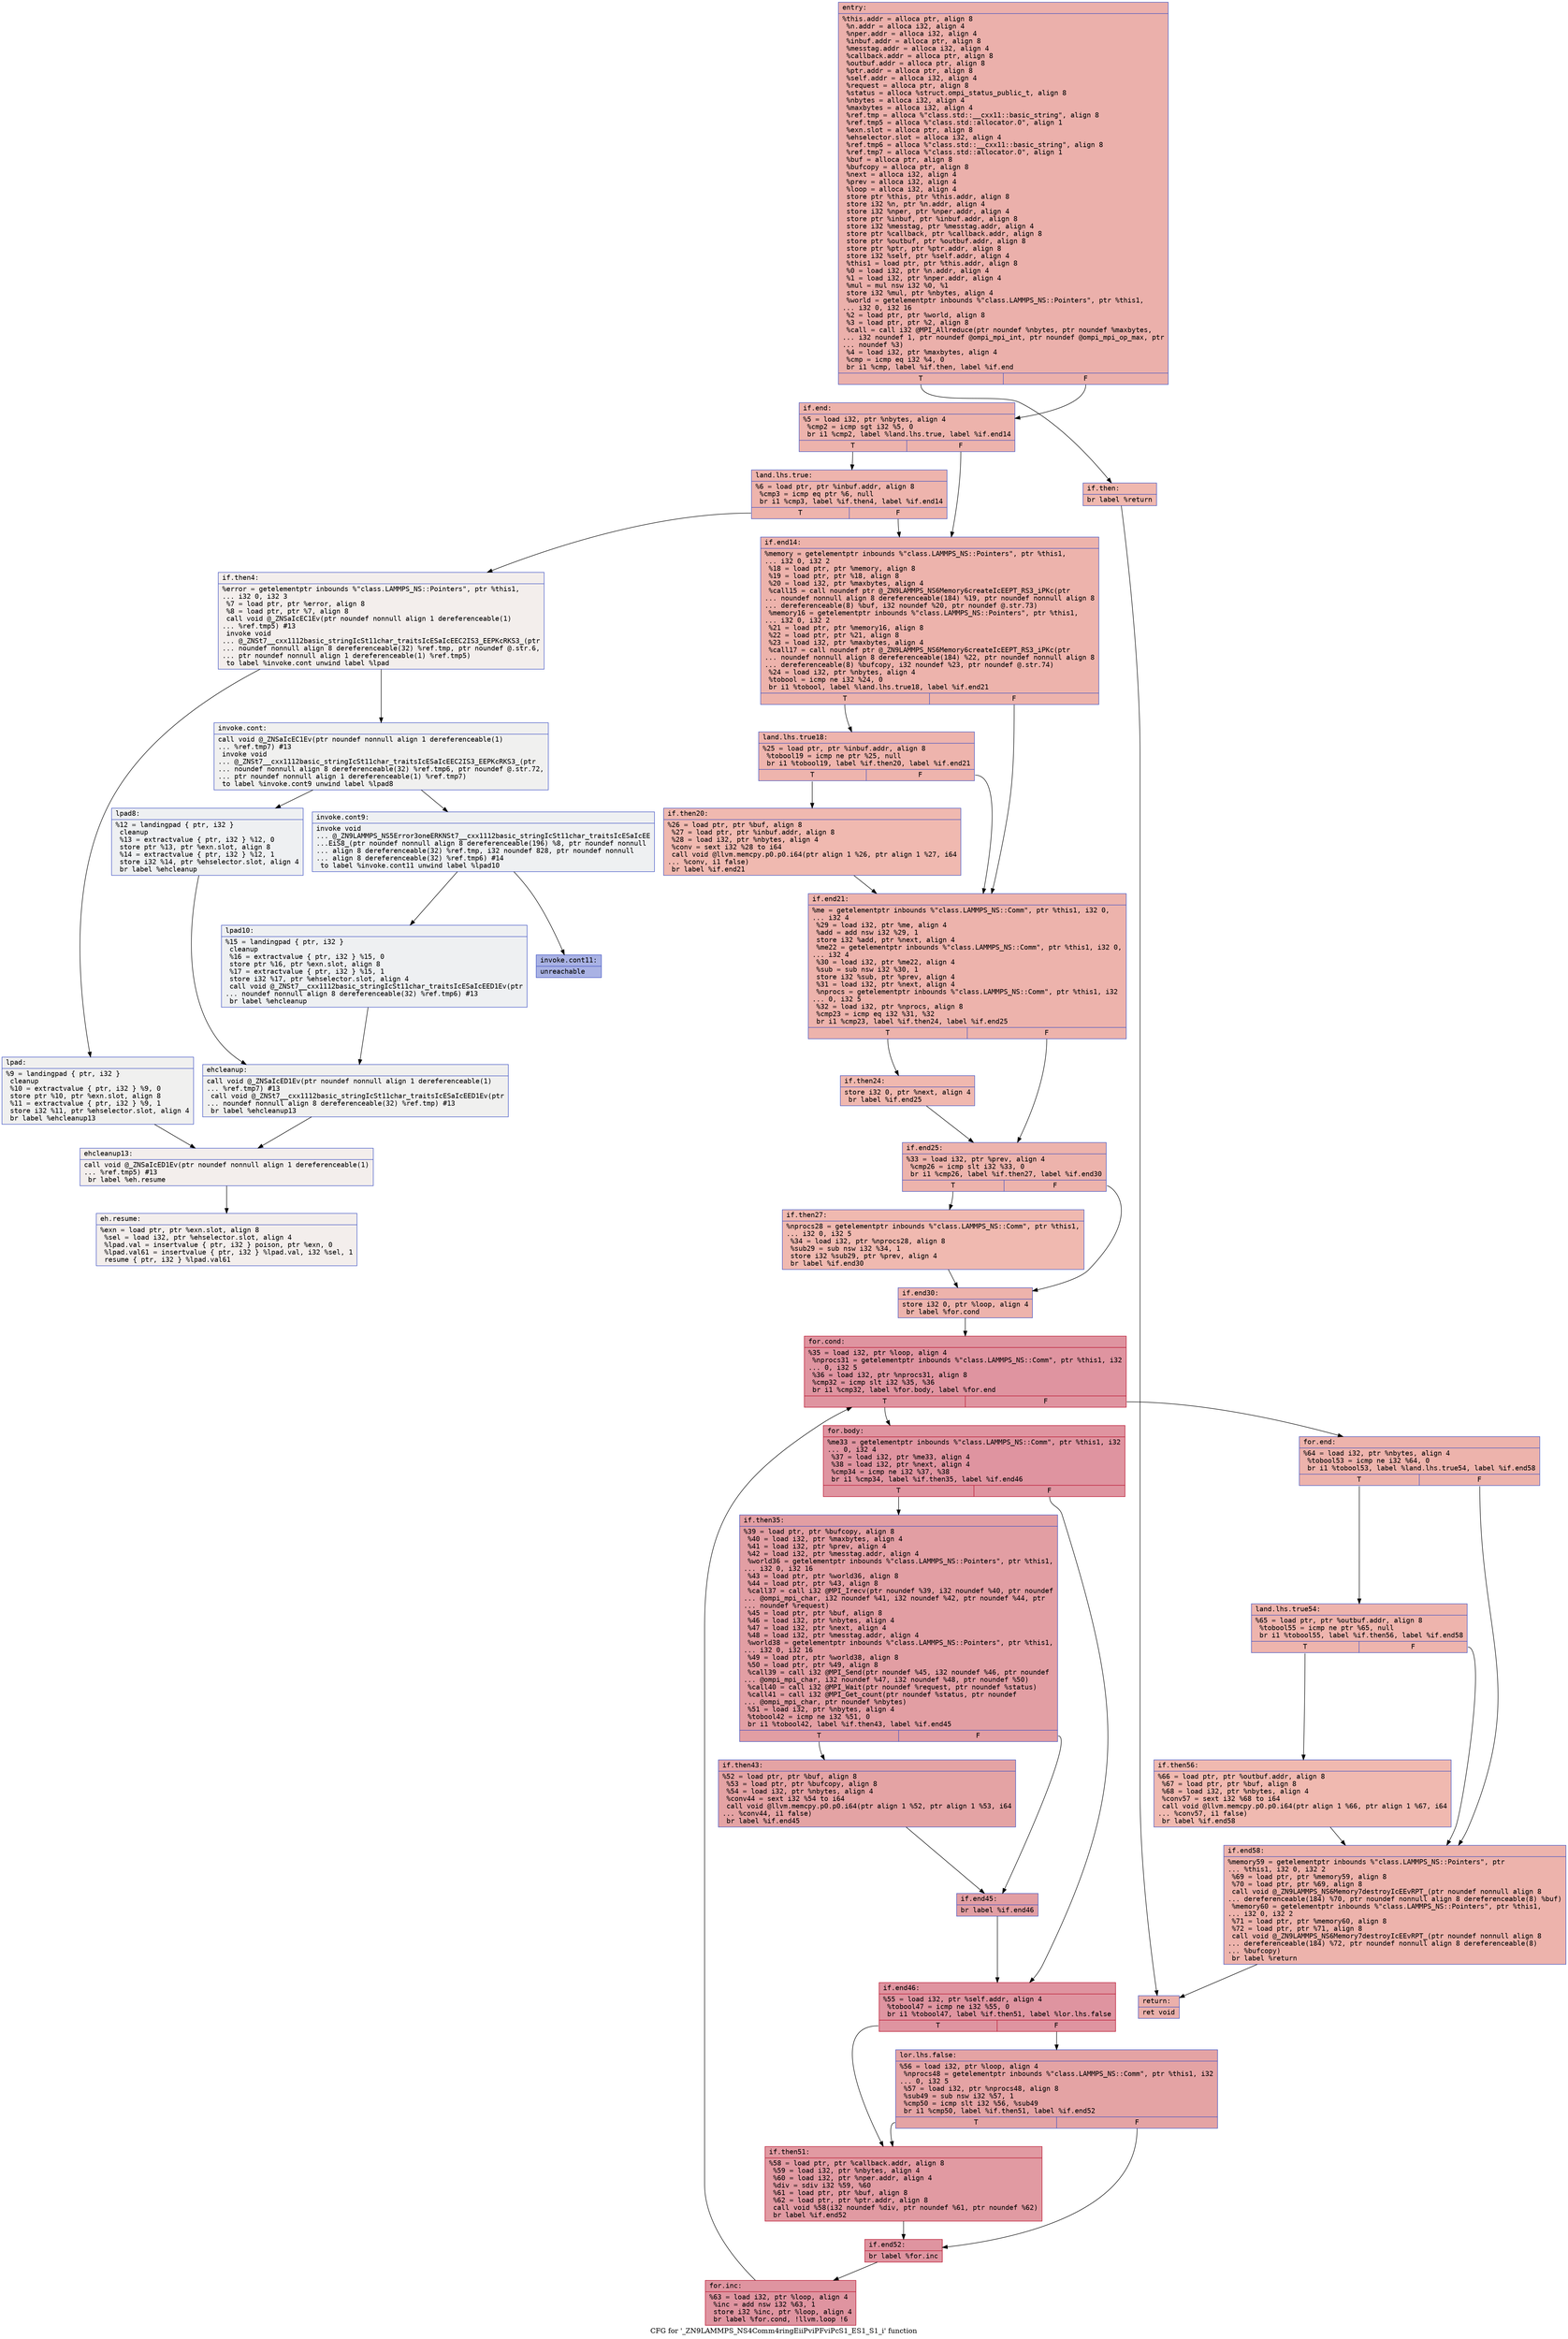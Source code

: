 digraph "CFG for '_ZN9LAMMPS_NS4Comm4ringEiiPviPFviPcS1_ES1_S1_i' function" {
	label="CFG for '_ZN9LAMMPS_NS4Comm4ringEiiPviPFviPcS1_ES1_S1_i' function";

	Node0x5626be1f94d0 [shape=record,color="#3d50c3ff", style=filled, fillcolor="#d24b4070" fontname="Courier",label="{entry:\l|  %this.addr = alloca ptr, align 8\l  %n.addr = alloca i32, align 4\l  %nper.addr = alloca i32, align 4\l  %inbuf.addr = alloca ptr, align 8\l  %messtag.addr = alloca i32, align 4\l  %callback.addr = alloca ptr, align 8\l  %outbuf.addr = alloca ptr, align 8\l  %ptr.addr = alloca ptr, align 8\l  %self.addr = alloca i32, align 4\l  %request = alloca ptr, align 8\l  %status = alloca %struct.ompi_status_public_t, align 8\l  %nbytes = alloca i32, align 4\l  %maxbytes = alloca i32, align 4\l  %ref.tmp = alloca %\"class.std::__cxx11::basic_string\", align 8\l  %ref.tmp5 = alloca %\"class.std::allocator.0\", align 1\l  %exn.slot = alloca ptr, align 8\l  %ehselector.slot = alloca i32, align 4\l  %ref.tmp6 = alloca %\"class.std::__cxx11::basic_string\", align 8\l  %ref.tmp7 = alloca %\"class.std::allocator.0\", align 1\l  %buf = alloca ptr, align 8\l  %bufcopy = alloca ptr, align 8\l  %next = alloca i32, align 4\l  %prev = alloca i32, align 4\l  %loop = alloca i32, align 4\l  store ptr %this, ptr %this.addr, align 8\l  store i32 %n, ptr %n.addr, align 4\l  store i32 %nper, ptr %nper.addr, align 4\l  store ptr %inbuf, ptr %inbuf.addr, align 8\l  store i32 %messtag, ptr %messtag.addr, align 4\l  store ptr %callback, ptr %callback.addr, align 8\l  store ptr %outbuf, ptr %outbuf.addr, align 8\l  store ptr %ptr, ptr %ptr.addr, align 8\l  store i32 %self, ptr %self.addr, align 4\l  %this1 = load ptr, ptr %this.addr, align 8\l  %0 = load i32, ptr %n.addr, align 4\l  %1 = load i32, ptr %nper.addr, align 4\l  %mul = mul nsw i32 %0, %1\l  store i32 %mul, ptr %nbytes, align 4\l  %world = getelementptr inbounds %\"class.LAMMPS_NS::Pointers\", ptr %this1,\l... i32 0, i32 16\l  %2 = load ptr, ptr %world, align 8\l  %3 = load ptr, ptr %2, align 8\l  %call = call i32 @MPI_Allreduce(ptr noundef %nbytes, ptr noundef %maxbytes,\l... i32 noundef 1, ptr noundef @ompi_mpi_int, ptr noundef @ompi_mpi_op_max, ptr\l... noundef %3)\l  %4 = load i32, ptr %maxbytes, align 4\l  %cmp = icmp eq i32 %4, 0\l  br i1 %cmp, label %if.then, label %if.end\l|{<s0>T|<s1>F}}"];
	Node0x5626be1f94d0:s0 -> Node0x5626be1fd800[tooltip="entry -> if.then\nProbability 37.50%" ];
	Node0x5626be1f94d0:s1 -> Node0x5626be1fd870[tooltip="entry -> if.end\nProbability 62.50%" ];
	Node0x5626be1fd800 [shape=record,color="#3d50c3ff", style=filled, fillcolor="#dc5d4a70" fontname="Courier",label="{if.then:\l|  br label %return\l}"];
	Node0x5626be1fd800 -> Node0x5626be1fd990[tooltip="if.then -> return\nProbability 100.00%" ];
	Node0x5626be1fd870 [shape=record,color="#3d50c3ff", style=filled, fillcolor="#d6524470" fontname="Courier",label="{if.end:\l|  %5 = load i32, ptr %nbytes, align 4\l  %cmp2 = icmp sgt i32 %5, 0\l  br i1 %cmp2, label %land.lhs.true, label %if.end14\l|{<s0>T|<s1>F}}"];
	Node0x5626be1fd870:s0 -> Node0x5626be1fdba0[tooltip="if.end -> land.lhs.true\nProbability 62.50%" ];
	Node0x5626be1fd870:s1 -> Node0x5626be1fdbf0[tooltip="if.end -> if.end14\nProbability 37.50%" ];
	Node0x5626be1fdba0 [shape=record,color="#3d50c3ff", style=filled, fillcolor="#d8564670" fontname="Courier",label="{land.lhs.true:\l|  %6 = load ptr, ptr %inbuf.addr, align 8\l  %cmp3 = icmp eq ptr %6, null\l  br i1 %cmp3, label %if.then4, label %if.end14\l|{<s0>T|<s1>F}}"];
	Node0x5626be1fdba0:s0 -> Node0x5626be1fde50[tooltip="land.lhs.true -> if.then4\nProbability 0.00%" ];
	Node0x5626be1fdba0:s1 -> Node0x5626be1fdbf0[tooltip="land.lhs.true -> if.end14\nProbability 100.00%" ];
	Node0x5626be1fde50 [shape=record,color="#3d50c3ff", style=filled, fillcolor="#e3d9d370" fontname="Courier",label="{if.then4:\l|  %error = getelementptr inbounds %\"class.LAMMPS_NS::Pointers\", ptr %this1,\l... i32 0, i32 3\l  %7 = load ptr, ptr %error, align 8\l  %8 = load ptr, ptr %7, align 8\l  call void @_ZNSaIcEC1Ev(ptr noundef nonnull align 1 dereferenceable(1)\l... %ref.tmp5) #13\l  invoke void\l... @_ZNSt7__cxx1112basic_stringIcSt11char_traitsIcESaIcEEC2IS3_EEPKcRKS3_(ptr\l... noundef nonnull align 8 dereferenceable(32) %ref.tmp, ptr noundef @.str.6,\l... ptr noundef nonnull align 1 dereferenceable(1) %ref.tmp5)\l          to label %invoke.cont unwind label %lpad\l}"];
	Node0x5626be1fde50 -> Node0x5626be1fe2e0[tooltip="if.then4 -> invoke.cont\nProbability 50.00%" ];
	Node0x5626be1fde50 -> Node0x5626be1fc3b0[tooltip="if.then4 -> lpad\nProbability 50.00%" ];
	Node0x5626be1fe2e0 [shape=record,color="#3d50c3ff", style=filled, fillcolor="#dedcdb70" fontname="Courier",label="{invoke.cont:\l|  call void @_ZNSaIcEC1Ev(ptr noundef nonnull align 1 dereferenceable(1)\l... %ref.tmp7) #13\l  invoke void\l... @_ZNSt7__cxx1112basic_stringIcSt11char_traitsIcESaIcEEC2IS3_EEPKcRKS3_(ptr\l... noundef nonnull align 8 dereferenceable(32) %ref.tmp6, ptr noundef @.str.72,\l... ptr noundef nonnull align 1 dereferenceable(1) %ref.tmp7)\l          to label %invoke.cont9 unwind label %lpad8\l}"];
	Node0x5626be1fe2e0 -> Node0x5626be1fe980[tooltip="invoke.cont -> invoke.cont9\nProbability 50.00%" ];
	Node0x5626be1fe2e0 -> Node0x5626be1fe9d0[tooltip="invoke.cont -> lpad8\nProbability 50.00%" ];
	Node0x5626be1fe980 [shape=record,color="#3d50c3ff", style=filled, fillcolor="#d9dce170" fontname="Courier",label="{invoke.cont9:\l|  invoke void\l... @_ZN9LAMMPS_NS5Error3oneERKNSt7__cxx1112basic_stringIcSt11char_traitsIcESaIcEE\l...EiS8_(ptr noundef nonnull align 8 dereferenceable(196) %8, ptr noundef nonnull\l... align 8 dereferenceable(32) %ref.tmp, i32 noundef 828, ptr noundef nonnull\l... align 8 dereferenceable(32) %ref.tmp6) #14\l          to label %invoke.cont11 unwind label %lpad10\l}"];
	Node0x5626be1fe980 -> Node0x5626be1fc680[tooltip="invoke.cont9 -> invoke.cont11\nProbability 0.00%" ];
	Node0x5626be1fe980 -> Node0x5626be1fecf0[tooltip="invoke.cont9 -> lpad10\nProbability 100.00%" ];
	Node0x5626be1fc680 [shape=record,color="#3d50c3ff", style=filled, fillcolor="#3d50c370" fontname="Courier",label="{invoke.cont11:\l|  unreachable\l}"];
	Node0x5626be1fc3b0 [shape=record,color="#3d50c3ff", style=filled, fillcolor="#dedcdb70" fontname="Courier",label="{lpad:\l|  %9 = landingpad \{ ptr, i32 \}\l          cleanup\l  %10 = extractvalue \{ ptr, i32 \} %9, 0\l  store ptr %10, ptr %exn.slot, align 8\l  %11 = extractvalue \{ ptr, i32 \} %9, 1\l  store i32 %11, ptr %ehselector.slot, align 4\l  br label %ehcleanup13\l}"];
	Node0x5626be1fc3b0 -> Node0x5626be1ff390[tooltip="lpad -> ehcleanup13\nProbability 100.00%" ];
	Node0x5626be1fe9d0 [shape=record,color="#3d50c3ff", style=filled, fillcolor="#d9dce170" fontname="Courier",label="{lpad8:\l|  %12 = landingpad \{ ptr, i32 \}\l          cleanup\l  %13 = extractvalue \{ ptr, i32 \} %12, 0\l  store ptr %13, ptr %exn.slot, align 8\l  %14 = extractvalue \{ ptr, i32 \} %12, 1\l  store i32 %14, ptr %ehselector.slot, align 4\l  br label %ehcleanup\l}"];
	Node0x5626be1fe9d0 -> Node0x5626be1ff6e0[tooltip="lpad8 -> ehcleanup\nProbability 100.00%" ];
	Node0x5626be1fecf0 [shape=record,color="#3d50c3ff", style=filled, fillcolor="#d9dce170" fontname="Courier",label="{lpad10:\l|  %15 = landingpad \{ ptr, i32 \}\l          cleanup\l  %16 = extractvalue \{ ptr, i32 \} %15, 0\l  store ptr %16, ptr %exn.slot, align 8\l  %17 = extractvalue \{ ptr, i32 \} %15, 1\l  store i32 %17, ptr %ehselector.slot, align 4\l  call void @_ZNSt7__cxx1112basic_stringIcSt11char_traitsIcESaIcEED1Ev(ptr\l... noundef nonnull align 8 dereferenceable(32) %ref.tmp6) #13\l  br label %ehcleanup\l}"];
	Node0x5626be1fecf0 -> Node0x5626be1ff6e0[tooltip="lpad10 -> ehcleanup\nProbability 100.00%" ];
	Node0x5626be1ff6e0 [shape=record,color="#3d50c3ff", style=filled, fillcolor="#dedcdb70" fontname="Courier",label="{ehcleanup:\l|  call void @_ZNSaIcED1Ev(ptr noundef nonnull align 1 dereferenceable(1)\l... %ref.tmp7) #13\l  call void @_ZNSt7__cxx1112basic_stringIcSt11char_traitsIcESaIcEED1Ev(ptr\l... noundef nonnull align 8 dereferenceable(32) %ref.tmp) #13\l  br label %ehcleanup13\l}"];
	Node0x5626be1ff6e0 -> Node0x5626be1ff390[tooltip="ehcleanup -> ehcleanup13\nProbability 100.00%" ];
	Node0x5626be1ff390 [shape=record,color="#3d50c3ff", style=filled, fillcolor="#e3d9d370" fontname="Courier",label="{ehcleanup13:\l|  call void @_ZNSaIcED1Ev(ptr noundef nonnull align 1 dereferenceable(1)\l... %ref.tmp5) #13\l  br label %eh.resume\l}"];
	Node0x5626be1ff390 -> Node0x5626be1fff90[tooltip="ehcleanup13 -> eh.resume\nProbability 100.00%" ];
	Node0x5626be1fdbf0 [shape=record,color="#3d50c3ff", style=filled, fillcolor="#d6524470" fontname="Courier",label="{if.end14:\l|  %memory = getelementptr inbounds %\"class.LAMMPS_NS::Pointers\", ptr %this1,\l... i32 0, i32 2\l  %18 = load ptr, ptr %memory, align 8\l  %19 = load ptr, ptr %18, align 8\l  %20 = load i32, ptr %maxbytes, align 4\l  %call15 = call noundef ptr @_ZN9LAMMPS_NS6Memory6createIcEEPT_RS3_iPKc(ptr\l... noundef nonnull align 8 dereferenceable(184) %19, ptr noundef nonnull align 8\l... dereferenceable(8) %buf, i32 noundef %20, ptr noundef @.str.73)\l  %memory16 = getelementptr inbounds %\"class.LAMMPS_NS::Pointers\", ptr %this1,\l... i32 0, i32 2\l  %21 = load ptr, ptr %memory16, align 8\l  %22 = load ptr, ptr %21, align 8\l  %23 = load i32, ptr %maxbytes, align 4\l  %call17 = call noundef ptr @_ZN9LAMMPS_NS6Memory6createIcEEPT_RS3_iPKc(ptr\l... noundef nonnull align 8 dereferenceable(184) %22, ptr noundef nonnull align 8\l... dereferenceable(8) %bufcopy, i32 noundef %23, ptr noundef @.str.74)\l  %24 = load i32, ptr %nbytes, align 4\l  %tobool = icmp ne i32 %24, 0\l  br i1 %tobool, label %land.lhs.true18, label %if.end21\l|{<s0>T|<s1>F}}"];
	Node0x5626be1fdbf0:s0 -> Node0x5626be2009c0[tooltip="if.end14 -> land.lhs.true18\nProbability 62.50%" ];
	Node0x5626be1fdbf0:s1 -> Node0x5626be200a10[tooltip="if.end14 -> if.end21\nProbability 37.50%" ];
	Node0x5626be2009c0 [shape=record,color="#3d50c3ff", style=filled, fillcolor="#d8564670" fontname="Courier",label="{land.lhs.true18:\l|  %25 = load ptr, ptr %inbuf.addr, align 8\l  %tobool19 = icmp ne ptr %25, null\l  br i1 %tobool19, label %if.then20, label %if.end21\l|{<s0>T|<s1>F}}"];
	Node0x5626be2009c0:s0 -> Node0x5626be200ce0[tooltip="land.lhs.true18 -> if.then20\nProbability 62.50%" ];
	Node0x5626be2009c0:s1 -> Node0x5626be200a10[tooltip="land.lhs.true18 -> if.end21\nProbability 37.50%" ];
	Node0x5626be200ce0 [shape=record,color="#3d50c3ff", style=filled, fillcolor="#de614d70" fontname="Courier",label="{if.then20:\l|  %26 = load ptr, ptr %buf, align 8\l  %27 = load ptr, ptr %inbuf.addr, align 8\l  %28 = load i32, ptr %nbytes, align 4\l  %conv = sext i32 %28 to i64\l  call void @llvm.memcpy.p0.p0.i64(ptr align 1 %26, ptr align 1 %27, i64\l... %conv, i1 false)\l  br label %if.end21\l}"];
	Node0x5626be200ce0 -> Node0x5626be200a10[tooltip="if.then20 -> if.end21\nProbability 100.00%" ];
	Node0x5626be200a10 [shape=record,color="#3d50c3ff", style=filled, fillcolor="#d6524470" fontname="Courier",label="{if.end21:\l|  %me = getelementptr inbounds %\"class.LAMMPS_NS::Comm\", ptr %this1, i32 0,\l... i32 4\l  %29 = load i32, ptr %me, align 4\l  %add = add nsw i32 %29, 1\l  store i32 %add, ptr %next, align 4\l  %me22 = getelementptr inbounds %\"class.LAMMPS_NS::Comm\", ptr %this1, i32 0,\l... i32 4\l  %30 = load i32, ptr %me22, align 4\l  %sub = sub nsw i32 %30, 1\l  store i32 %sub, ptr %prev, align 4\l  %31 = load i32, ptr %next, align 4\l  %nprocs = getelementptr inbounds %\"class.LAMMPS_NS::Comm\", ptr %this1, i32\l... 0, i32 5\l  %32 = load i32, ptr %nprocs, align 8\l  %cmp23 = icmp eq i32 %31, %32\l  br i1 %cmp23, label %if.then24, label %if.end25\l|{<s0>T|<s1>F}}"];
	Node0x5626be200a10:s0 -> Node0x5626be201a80[tooltip="if.end21 -> if.then24\nProbability 50.00%" ];
	Node0x5626be200a10:s1 -> Node0x5626be201ad0[tooltip="if.end21 -> if.end25\nProbability 50.00%" ];
	Node0x5626be201a80 [shape=record,color="#3d50c3ff", style=filled, fillcolor="#dc5d4a70" fontname="Courier",label="{if.then24:\l|  store i32 0, ptr %next, align 4\l  br label %if.end25\l}"];
	Node0x5626be201a80 -> Node0x5626be201ad0[tooltip="if.then24 -> if.end25\nProbability 100.00%" ];
	Node0x5626be201ad0 [shape=record,color="#3d50c3ff", style=filled, fillcolor="#d6524470" fontname="Courier",label="{if.end25:\l|  %33 = load i32, ptr %prev, align 4\l  %cmp26 = icmp slt i32 %33, 0\l  br i1 %cmp26, label %if.then27, label %if.end30\l|{<s0>T|<s1>F}}"];
	Node0x5626be201ad0:s0 -> Node0x5626be201e10[tooltip="if.end25 -> if.then27\nProbability 37.50%" ];
	Node0x5626be201ad0:s1 -> Node0x5626be201e90[tooltip="if.end25 -> if.end30\nProbability 62.50%" ];
	Node0x5626be201e10 [shape=record,color="#3d50c3ff", style=filled, fillcolor="#de614d70" fontname="Courier",label="{if.then27:\l|  %nprocs28 = getelementptr inbounds %\"class.LAMMPS_NS::Comm\", ptr %this1,\l... i32 0, i32 5\l  %34 = load i32, ptr %nprocs28, align 8\l  %sub29 = sub nsw i32 %34, 1\l  store i32 %sub29, ptr %prev, align 4\l  br label %if.end30\l}"];
	Node0x5626be201e10 -> Node0x5626be201e90[tooltip="if.then27 -> if.end30\nProbability 100.00%" ];
	Node0x5626be201e90 [shape=record,color="#3d50c3ff", style=filled, fillcolor="#d6524470" fontname="Courier",label="{if.end30:\l|  store i32 0, ptr %loop, align 4\l  br label %for.cond\l}"];
	Node0x5626be201e90 -> Node0x5626be202390[tooltip="if.end30 -> for.cond\nProbability 100.00%" ];
	Node0x5626be202390 [shape=record,color="#b70d28ff", style=filled, fillcolor="#b70d2870" fontname="Courier",label="{for.cond:\l|  %35 = load i32, ptr %loop, align 4\l  %nprocs31 = getelementptr inbounds %\"class.LAMMPS_NS::Comm\", ptr %this1, i32\l... 0, i32 5\l  %36 = load i32, ptr %nprocs31, align 8\l  %cmp32 = icmp slt i32 %35, %36\l  br i1 %cmp32, label %for.body, label %for.end\l|{<s0>T|<s1>F}}"];
	Node0x5626be202390:s0 -> Node0x5626be202720[tooltip="for.cond -> for.body\nProbability 96.88%" ];
	Node0x5626be202390:s1 -> Node0x5626be2027a0[tooltip="for.cond -> for.end\nProbability 3.12%" ];
	Node0x5626be202720 [shape=record,color="#b70d28ff", style=filled, fillcolor="#b70d2870" fontname="Courier",label="{for.body:\l|  %me33 = getelementptr inbounds %\"class.LAMMPS_NS::Comm\", ptr %this1, i32\l... 0, i32 4\l  %37 = load i32, ptr %me33, align 4\l  %38 = load i32, ptr %next, align 4\l  %cmp34 = icmp ne i32 %37, %38\l  br i1 %cmp34, label %if.then35, label %if.end46\l|{<s0>T|<s1>F}}"];
	Node0x5626be202720:s0 -> Node0x5626be202b50[tooltip="for.body -> if.then35\nProbability 50.00%" ];
	Node0x5626be202720:s1 -> Node0x5626be202bd0[tooltip="for.body -> if.end46\nProbability 50.00%" ];
	Node0x5626be202b50 [shape=record,color="#3d50c3ff", style=filled, fillcolor="#be242e70" fontname="Courier",label="{if.then35:\l|  %39 = load ptr, ptr %bufcopy, align 8\l  %40 = load i32, ptr %maxbytes, align 4\l  %41 = load i32, ptr %prev, align 4\l  %42 = load i32, ptr %messtag.addr, align 4\l  %world36 = getelementptr inbounds %\"class.LAMMPS_NS::Pointers\", ptr %this1,\l... i32 0, i32 16\l  %43 = load ptr, ptr %world36, align 8\l  %44 = load ptr, ptr %43, align 8\l  %call37 = call i32 @MPI_Irecv(ptr noundef %39, i32 noundef %40, ptr noundef\l... @ompi_mpi_char, i32 noundef %41, i32 noundef %42, ptr noundef %44, ptr\l... noundef %request)\l  %45 = load ptr, ptr %buf, align 8\l  %46 = load i32, ptr %nbytes, align 4\l  %47 = load i32, ptr %next, align 4\l  %48 = load i32, ptr %messtag.addr, align 4\l  %world38 = getelementptr inbounds %\"class.LAMMPS_NS::Pointers\", ptr %this1,\l... i32 0, i32 16\l  %49 = load ptr, ptr %world38, align 8\l  %50 = load ptr, ptr %49, align 8\l  %call39 = call i32 @MPI_Send(ptr noundef %45, i32 noundef %46, ptr noundef\l... @ompi_mpi_char, i32 noundef %47, i32 noundef %48, ptr noundef %50)\l  %call40 = call i32 @MPI_Wait(ptr noundef %request, ptr noundef %status)\l  %call41 = call i32 @MPI_Get_count(ptr noundef %status, ptr noundef\l... @ompi_mpi_char, ptr noundef %nbytes)\l  %51 = load i32, ptr %nbytes, align 4\l  %tobool42 = icmp ne i32 %51, 0\l  br i1 %tobool42, label %if.then43, label %if.end45\l|{<s0>T|<s1>F}}"];
	Node0x5626be202b50:s0 -> Node0x5626be2045f0[tooltip="if.then35 -> if.then43\nProbability 62.50%" ];
	Node0x5626be202b50:s1 -> Node0x5626be1fe3c0[tooltip="if.then35 -> if.end45\nProbability 37.50%" ];
	Node0x5626be2045f0 [shape=record,color="#3d50c3ff", style=filled, fillcolor="#c32e3170" fontname="Courier",label="{if.then43:\l|  %52 = load ptr, ptr %buf, align 8\l  %53 = load ptr, ptr %bufcopy, align 8\l  %54 = load i32, ptr %nbytes, align 4\l  %conv44 = sext i32 %54 to i64\l  call void @llvm.memcpy.p0.p0.i64(ptr align 1 %52, ptr align 1 %53, i64\l... %conv44, i1 false)\l  br label %if.end45\l}"];
	Node0x5626be2045f0 -> Node0x5626be1fe3c0[tooltip="if.then43 -> if.end45\nProbability 100.00%" ];
	Node0x5626be1fe3c0 [shape=record,color="#3d50c3ff", style=filled, fillcolor="#be242e70" fontname="Courier",label="{if.end45:\l|  br label %if.end46\l}"];
	Node0x5626be1fe3c0 -> Node0x5626be202bd0[tooltip="if.end45 -> if.end46\nProbability 100.00%" ];
	Node0x5626be202bd0 [shape=record,color="#b70d28ff", style=filled, fillcolor="#b70d2870" fontname="Courier",label="{if.end46:\l|  %55 = load i32, ptr %self.addr, align 4\l  %tobool47 = icmp ne i32 %55, 0\l  br i1 %tobool47, label %if.then51, label %lor.lhs.false\l|{<s0>T|<s1>F}}"];
	Node0x5626be202bd0:s0 -> Node0x5626be1fe930[tooltip="if.end46 -> if.then51\nProbability 62.50%" ];
	Node0x5626be202bd0:s1 -> Node0x5626be205480[tooltip="if.end46 -> lor.lhs.false\nProbability 37.50%" ];
	Node0x5626be205480 [shape=record,color="#3d50c3ff", style=filled, fillcolor="#c32e3170" fontname="Courier",label="{lor.lhs.false:\l|  %56 = load i32, ptr %loop, align 4\l  %nprocs48 = getelementptr inbounds %\"class.LAMMPS_NS::Comm\", ptr %this1, i32\l... 0, i32 5\l  %57 = load i32, ptr %nprocs48, align 8\l  %sub49 = sub nsw i32 %57, 1\l  %cmp50 = icmp slt i32 %56, %sub49\l  br i1 %cmp50, label %if.then51, label %if.end52\l|{<s0>T|<s1>F}}"];
	Node0x5626be205480:s0 -> Node0x5626be1fe930[tooltip="lor.lhs.false -> if.then51\nProbability 50.00%" ];
	Node0x5626be205480:s1 -> Node0x5626be2058c0[tooltip="lor.lhs.false -> if.end52\nProbability 50.00%" ];
	Node0x5626be1fe930 [shape=record,color="#b70d28ff", style=filled, fillcolor="#bb1b2c70" fontname="Courier",label="{if.then51:\l|  %58 = load ptr, ptr %callback.addr, align 8\l  %59 = load i32, ptr %nbytes, align 4\l  %60 = load i32, ptr %nper.addr, align 4\l  %div = sdiv i32 %59, %60\l  %61 = load ptr, ptr %buf, align 8\l  %62 = load ptr, ptr %ptr.addr, align 8\l  call void %58(i32 noundef %div, ptr noundef %61, ptr noundef %62)\l  br label %if.end52\l}"];
	Node0x5626be1fe930 -> Node0x5626be2058c0[tooltip="if.then51 -> if.end52\nProbability 100.00%" ];
	Node0x5626be2058c0 [shape=record,color="#b70d28ff", style=filled, fillcolor="#b70d2870" fontname="Courier",label="{if.end52:\l|  br label %for.inc\l}"];
	Node0x5626be2058c0 -> Node0x5626be205e50[tooltip="if.end52 -> for.inc\nProbability 100.00%" ];
	Node0x5626be205e50 [shape=record,color="#b70d28ff", style=filled, fillcolor="#b70d2870" fontname="Courier",label="{for.inc:\l|  %63 = load i32, ptr %loop, align 4\l  %inc = add nsw i32 %63, 1\l  store i32 %inc, ptr %loop, align 4\l  br label %for.cond, !llvm.loop !6\l}"];
	Node0x5626be205e50 -> Node0x5626be202390[tooltip="for.inc -> for.cond\nProbability 100.00%" ];
	Node0x5626be2027a0 [shape=record,color="#3d50c3ff", style=filled, fillcolor="#d6524470" fontname="Courier",label="{for.end:\l|  %64 = load i32, ptr %nbytes, align 4\l  %tobool53 = icmp ne i32 %64, 0\l  br i1 %tobool53, label %land.lhs.true54, label %if.end58\l|{<s0>T|<s1>F}}"];
	Node0x5626be2027a0:s0 -> Node0x5626be206310[tooltip="for.end -> land.lhs.true54\nProbability 62.50%" ];
	Node0x5626be2027a0:s1 -> Node0x5626be206390[tooltip="for.end -> if.end58\nProbability 37.50%" ];
	Node0x5626be206310 [shape=record,color="#3d50c3ff", style=filled, fillcolor="#d8564670" fontname="Courier",label="{land.lhs.true54:\l|  %65 = load ptr, ptr %outbuf.addr, align 8\l  %tobool55 = icmp ne ptr %65, null\l  br i1 %tobool55, label %if.then56, label %if.end58\l|{<s0>T|<s1>F}}"];
	Node0x5626be206310:s0 -> Node0x5626be206600[tooltip="land.lhs.true54 -> if.then56\nProbability 62.50%" ];
	Node0x5626be206310:s1 -> Node0x5626be206390[tooltip="land.lhs.true54 -> if.end58\nProbability 37.50%" ];
	Node0x5626be206600 [shape=record,color="#3d50c3ff", style=filled, fillcolor="#de614d70" fontname="Courier",label="{if.then56:\l|  %66 = load ptr, ptr %outbuf.addr, align 8\l  %67 = load ptr, ptr %buf, align 8\l  %68 = load i32, ptr %nbytes, align 4\l  %conv57 = sext i32 %68 to i64\l  call void @llvm.memcpy.p0.p0.i64(ptr align 1 %66, ptr align 1 %67, i64\l... %conv57, i1 false)\l  br label %if.end58\l}"];
	Node0x5626be206600 -> Node0x5626be206390[tooltip="if.then56 -> if.end58\nProbability 100.00%" ];
	Node0x5626be206390 [shape=record,color="#3d50c3ff", style=filled, fillcolor="#d6524470" fontname="Courier",label="{if.end58:\l|  %memory59 = getelementptr inbounds %\"class.LAMMPS_NS::Pointers\", ptr\l... %this1, i32 0, i32 2\l  %69 = load ptr, ptr %memory59, align 8\l  %70 = load ptr, ptr %69, align 8\l  call void @_ZN9LAMMPS_NS6Memory7destroyIcEEvRPT_(ptr noundef nonnull align 8\l... dereferenceable(184) %70, ptr noundef nonnull align 8 dereferenceable(8) %buf)\l  %memory60 = getelementptr inbounds %\"class.LAMMPS_NS::Pointers\", ptr %this1,\l... i32 0, i32 2\l  %71 = load ptr, ptr %memory60, align 8\l  %72 = load ptr, ptr %71, align 8\l  call void @_ZN9LAMMPS_NS6Memory7destroyIcEEvRPT_(ptr noundef nonnull align 8\l... dereferenceable(184) %72, ptr noundef nonnull align 8 dereferenceable(8)\l... %bufcopy)\l  br label %return\l}"];
	Node0x5626be206390 -> Node0x5626be1fd990[tooltip="if.end58 -> return\nProbability 100.00%" ];
	Node0x5626be1fd990 [shape=record,color="#3d50c3ff", style=filled, fillcolor="#d24b4070" fontname="Courier",label="{return:\l|  ret void\l}"];
	Node0x5626be1fff90 [shape=record,color="#3d50c3ff", style=filled, fillcolor="#e3d9d370" fontname="Courier",label="{eh.resume:\l|  %exn = load ptr, ptr %exn.slot, align 8\l  %sel = load i32, ptr %ehselector.slot, align 4\l  %lpad.val = insertvalue \{ ptr, i32 \} poison, ptr %exn, 0\l  %lpad.val61 = insertvalue \{ ptr, i32 \} %lpad.val, i32 %sel, 1\l  resume \{ ptr, i32 \} %lpad.val61\l}"];
}
